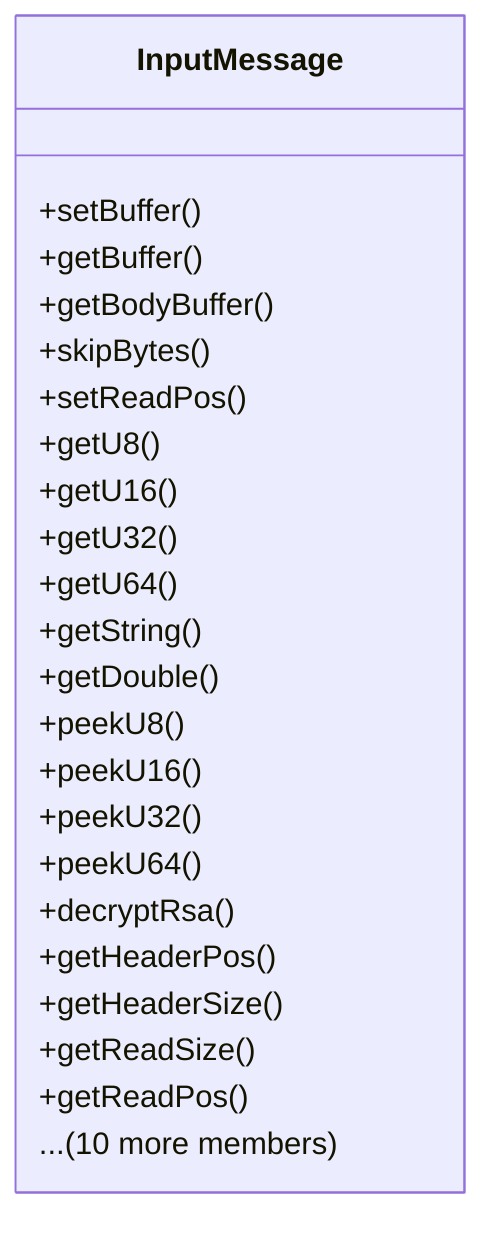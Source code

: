 classDiagram
    class InputMessage {
        +setBuffer()
        +getBuffer()
        +getBodyBuffer()
        +skipBytes()
        +setReadPos()
        +getU8()
        +getU16()
        +getU32()
        +getU64()
        +getString()
        +getDouble()
        +peekU8()
        +peekU16()
        +peekU32()
        +peekU64()
        +decryptRsa()
        +getHeaderPos()
        +getHeaderSize()
        +getReadSize()
        +getReadPos()
        ... (10 more members)
    }